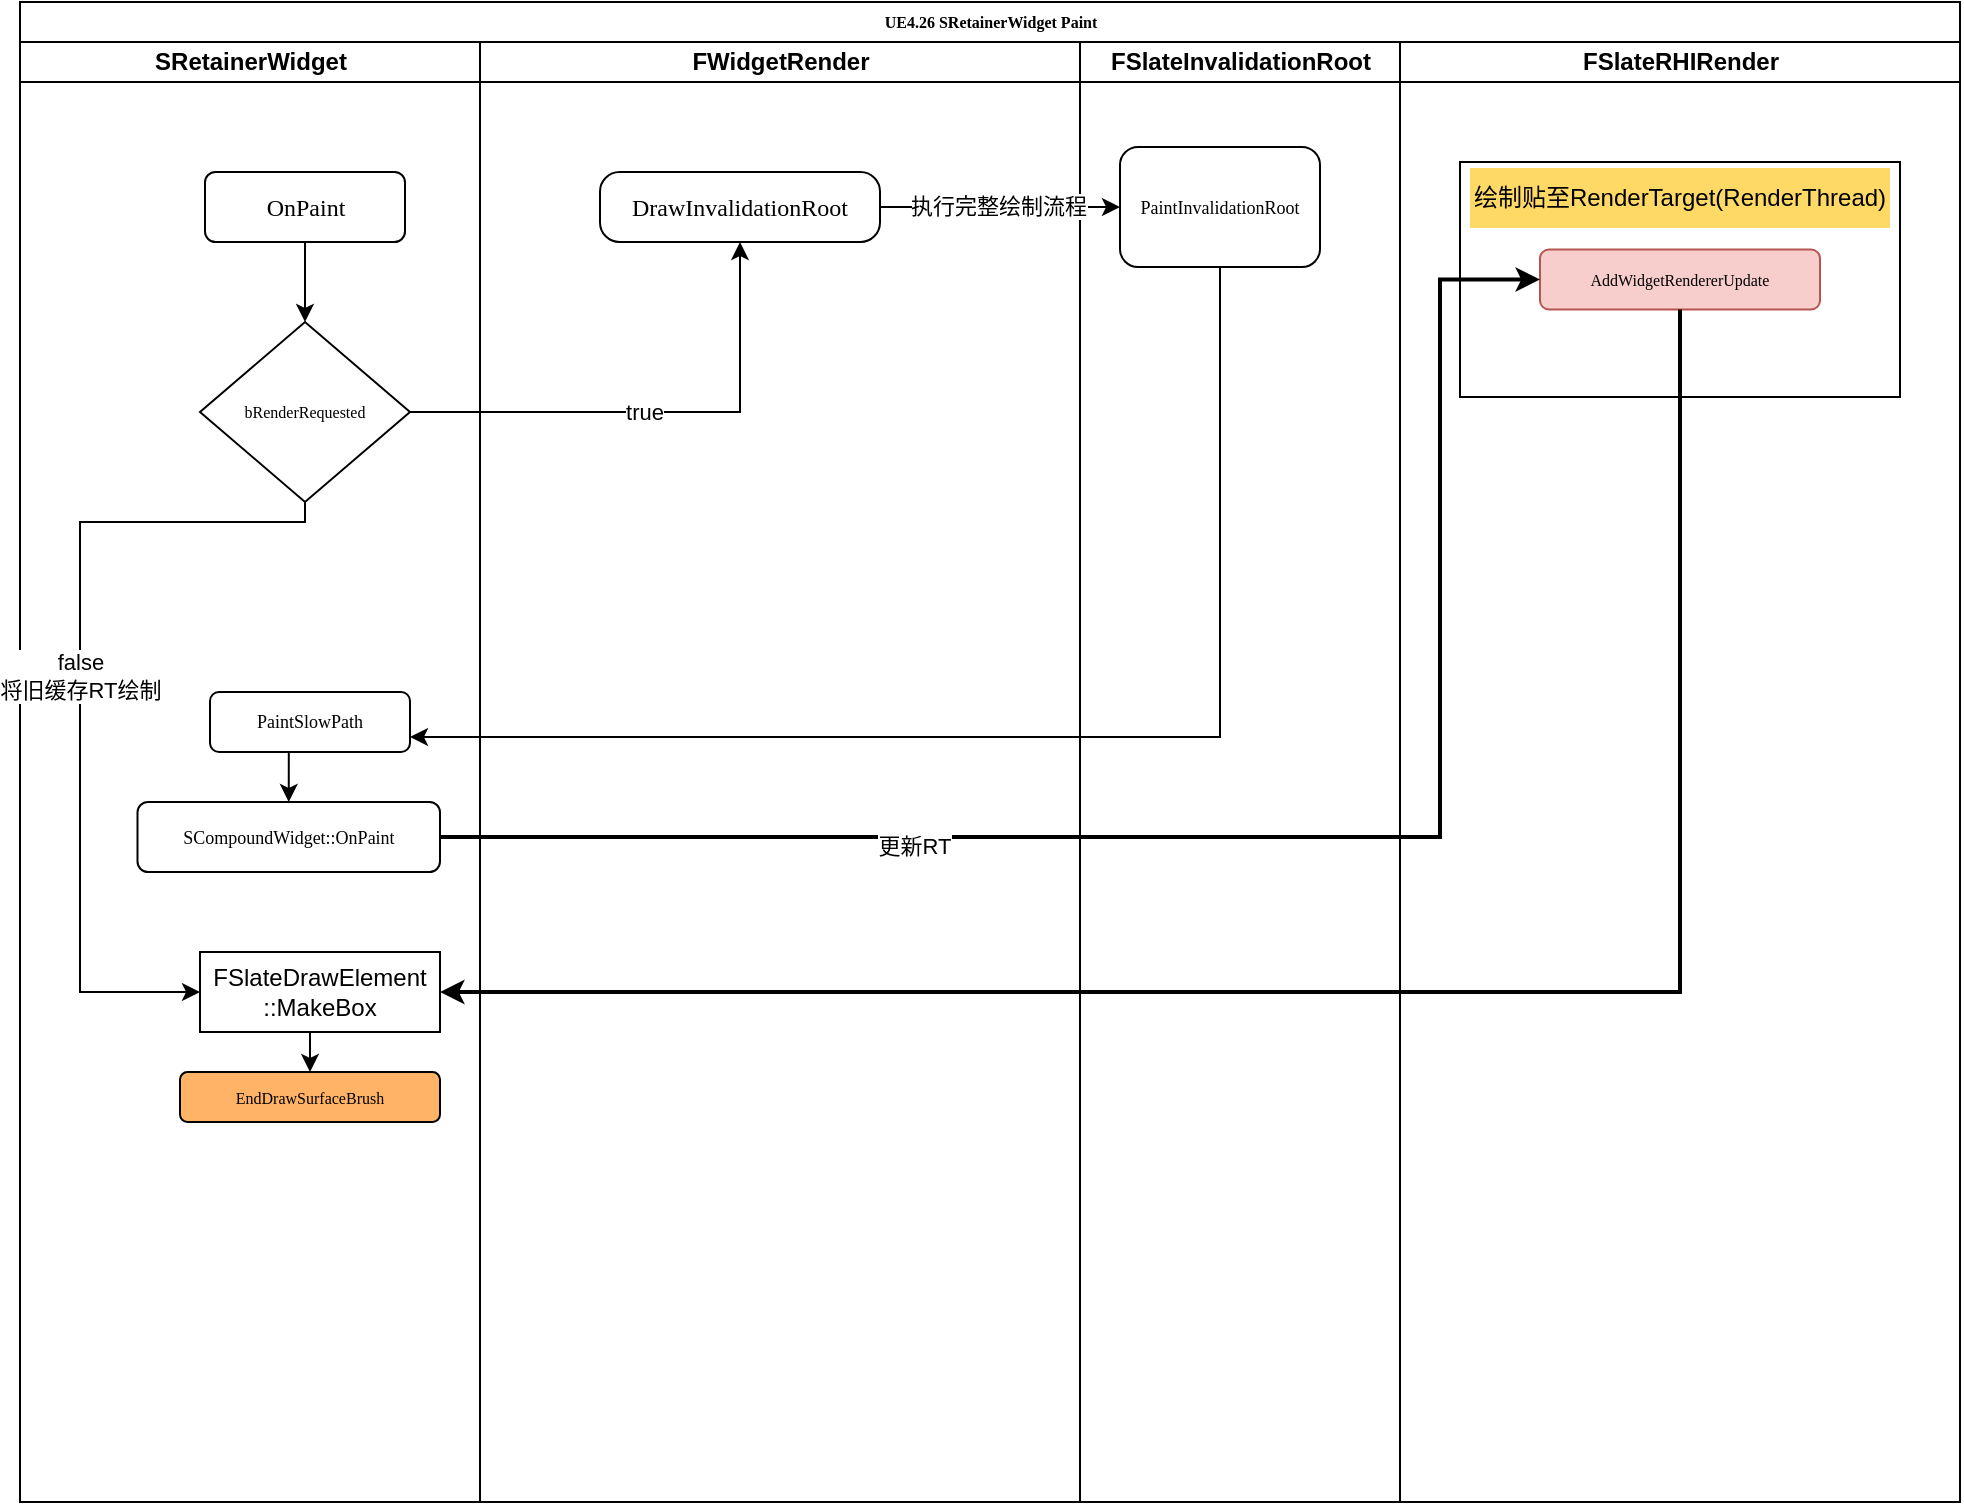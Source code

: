 <mxfile version="26.0.6">
  <diagram name="Page-1" id="74e2e168-ea6b-b213-b513-2b3c1d86103e">
    <mxGraphModel dx="1434" dy="866" grid="1" gridSize="10" guides="1" tooltips="1" connect="1" arrows="1" fold="1" page="1" pageScale="1" pageWidth="1100" pageHeight="850" background="none" math="0" shadow="0">
      <root>
        <mxCell id="0" />
        <mxCell id="1" parent="0" />
        <mxCell id="77e6c97f196da883-1" value="UE4.26 SRetainerWidget Paint" style="swimlane;html=1;childLayout=stackLayout;startSize=20;rounded=0;shadow=0;labelBackgroundColor=none;strokeWidth=1;fontFamily=Verdana;fontSize=8;align=center;" parent="1" vertex="1">
          <mxGeometry x="30" y="70" width="970" height="750" as="geometry" />
        </mxCell>
        <mxCell id="77e6c97f196da883-2" value="SRetainerWidget" style="swimlane;html=1;startSize=20;" parent="77e6c97f196da883-1" vertex="1">
          <mxGeometry y="20" width="230" height="730" as="geometry" />
        </mxCell>
        <mxCell id="1aP6Pm_1GpO8_lUHxNCs-5" value="" style="edgeStyle=orthogonalEdgeStyle;rounded=0;orthogonalLoop=1;jettySize=auto;html=1;" edge="1" parent="77e6c97f196da883-2" source="77e6c97f196da883-8" target="1aP6Pm_1GpO8_lUHxNCs-4">
          <mxGeometry relative="1" as="geometry" />
        </mxCell>
        <mxCell id="77e6c97f196da883-8" value="&lt;font style=&quot;font-size: 12px;&quot;&gt;OnPaint&lt;/font&gt;" style="rounded=1;whiteSpace=wrap;html=1;shadow=0;labelBackgroundColor=none;strokeWidth=1;fontFamily=Verdana;fontSize=8;align=center;" parent="77e6c97f196da883-2" vertex="1">
          <mxGeometry x="92.5" y="65" width="100" height="35" as="geometry" />
        </mxCell>
        <mxCell id="1aP6Pm_1GpO8_lUHxNCs-4" value="bRenderRequested" style="rhombus;whiteSpace=wrap;html=1;fontSize=8;fontFamily=Verdana;rounded=1;shadow=0;labelBackgroundColor=none;strokeWidth=1;arcSize=0;" vertex="1" parent="77e6c97f196da883-2">
          <mxGeometry x="90" y="140" width="105" height="90" as="geometry" />
        </mxCell>
        <mxCell id="1aP6Pm_1GpO8_lUHxNCs-60" style="edgeStyle=orthogonalEdgeStyle;rounded=0;orthogonalLoop=1;jettySize=auto;html=1;exitX=0.5;exitY=1;exitDx=0;exitDy=0;entryX=0.5;entryY=0;entryDx=0;entryDy=0;" edge="1" parent="77e6c97f196da883-2" source="1aP6Pm_1GpO8_lUHxNCs-53" target="1aP6Pm_1GpO8_lUHxNCs-55">
          <mxGeometry relative="1" as="geometry" />
        </mxCell>
        <mxCell id="1aP6Pm_1GpO8_lUHxNCs-53" value="&lt;p&gt;&lt;font style=&quot;font-size: 9px;&quot;&gt;PaintSlowPath&lt;/font&gt;&lt;/p&gt;" style="rounded=1;whiteSpace=wrap;html=1;shadow=0;labelBackgroundColor=none;strokeWidth=1;fontFamily=Verdana;fontSize=8;align=center;" vertex="1" parent="77e6c97f196da883-2">
          <mxGeometry x="95" y="325" width="100" height="30" as="geometry" />
        </mxCell>
        <mxCell id="1aP6Pm_1GpO8_lUHxNCs-55" value="&lt;font face=&quot;Verdana&quot; style=&quot;font-size: 9px;&quot;&gt;SCompoundWidget::OnPaint&lt;/font&gt;" style="rounded=1;whiteSpace=wrap;html=1;shadow=0;labelBackgroundColor=none;strokeWidth=1;fontFamily=Verdana;fontSize=8;align=center;" vertex="1" parent="77e6c97f196da883-2">
          <mxGeometry x="58.75" y="380" width="151.25" height="35" as="geometry" />
        </mxCell>
        <mxCell id="77e6c97f196da883-10" value="EndDrawSurfaceBrush" style="rounded=1;whiteSpace=wrap;html=1;shadow=0;labelBackgroundColor=none;strokeWidth=1;fontFamily=Verdana;fontSize=8;align=center;fillColor=#FFB366;" parent="77e6c97f196da883-2" vertex="1">
          <mxGeometry x="80" y="515" width="130" height="25" as="geometry" />
        </mxCell>
        <mxCell id="1aP6Pm_1GpO8_lUHxNCs-49" style="edgeStyle=orthogonalEdgeStyle;rounded=0;orthogonalLoop=1;jettySize=auto;html=1;exitX=0.5;exitY=1;exitDx=0;exitDy=0;entryX=0;entryY=0.5;entryDx=0;entryDy=0;" edge="1" parent="77e6c97f196da883-2" source="1aP6Pm_1GpO8_lUHxNCs-4" target="1aP6Pm_1GpO8_lUHxNCs-73">
          <mxGeometry relative="1" as="geometry">
            <Array as="points">
              <mxPoint x="143" y="240" />
              <mxPoint x="30" y="240" />
              <mxPoint x="30" y="475" />
            </Array>
          </mxGeometry>
        </mxCell>
        <mxCell id="1aP6Pm_1GpO8_lUHxNCs-50" value="false&lt;div&gt;将旧缓存RT绘制&lt;/div&gt;" style="edgeLabel;html=1;align=center;verticalAlign=middle;resizable=0;points=[];" vertex="1" connectable="0" parent="1aP6Pm_1GpO8_lUHxNCs-49">
          <mxGeometry x="-0.045" relative="1" as="geometry">
            <mxPoint as="offset" />
          </mxGeometry>
        </mxCell>
        <mxCell id="1aP6Pm_1GpO8_lUHxNCs-74" style="edgeStyle=orthogonalEdgeStyle;rounded=0;orthogonalLoop=1;jettySize=auto;html=1;exitX=0.5;exitY=1;exitDx=0;exitDy=0;entryX=0.5;entryY=0;entryDx=0;entryDy=0;" edge="1" parent="77e6c97f196da883-2" source="1aP6Pm_1GpO8_lUHxNCs-73" target="77e6c97f196da883-10">
          <mxGeometry relative="1" as="geometry" />
        </mxCell>
        <mxCell id="1aP6Pm_1GpO8_lUHxNCs-73" value="FSlateDrawElement&lt;div&gt;::MakeBox&lt;/div&gt;" style="whiteSpace=wrap;html=1;" vertex="1" parent="77e6c97f196da883-2">
          <mxGeometry x="90" y="455" width="120" height="40" as="geometry" />
        </mxCell>
        <mxCell id="77e6c97f196da883-3" value="FWidgetRender" style="swimlane;html=1;startSize=20;" parent="77e6c97f196da883-1" vertex="1">
          <mxGeometry x="230" y="20" width="300" height="730" as="geometry" />
        </mxCell>
        <mxCell id="77e6c97f196da883-11" value="&lt;span style=&quot;font-size: 12px;&quot;&gt;DrawInvalidationRoot&lt;/span&gt;" style="rounded=1;whiteSpace=wrap;html=1;shadow=0;labelBackgroundColor=none;strokeWidth=1;fontFamily=Verdana;fontSize=8;align=center;arcSize=28;" parent="77e6c97f196da883-3" vertex="1">
          <mxGeometry x="60" y="65" width="140" height="35" as="geometry" />
        </mxCell>
        <mxCell id="77e6c97f196da883-4" value="FSlateInvalidationRoot" style="swimlane;html=1;startSize=20;" parent="77e6c97f196da883-1" vertex="1">
          <mxGeometry x="530" y="20" width="160" height="730" as="geometry" />
        </mxCell>
        <mxCell id="77e6c97f196da883-12" value="&lt;font style=&quot;font-size: 9px;&quot;&gt;PaintInvalidationRoot&lt;/font&gt;" style="rounded=1;whiteSpace=wrap;html=1;shadow=0;labelBackgroundColor=none;strokeWidth=1;fontFamily=Verdana;fontSize=8;align=center;" parent="77e6c97f196da883-4" vertex="1">
          <mxGeometry x="20" y="52.5" width="100" height="60" as="geometry" />
        </mxCell>
        <mxCell id="77e6c97f196da883-5" value="FSlateRHIRender" style="swimlane;html=1;startSize=20;" parent="77e6c97f196da883-1" vertex="1">
          <mxGeometry x="690" y="20" width="280" height="730" as="geometry">
            <mxRectangle x="480" y="20" width="40" height="730" as="alternateBounds" />
          </mxGeometry>
        </mxCell>
        <mxCell id="1aP6Pm_1GpO8_lUHxNCs-79" value="" style="whiteSpace=wrap;html=1;align=center;" vertex="1" parent="77e6c97f196da883-5">
          <mxGeometry x="30" y="60" width="220" height="117.5" as="geometry" />
        </mxCell>
        <mxCell id="1aP6Pm_1GpO8_lUHxNCs-64" value="AddWidgetRendererUpdate" style="rounded=1;whiteSpace=wrap;html=1;shadow=0;labelBackgroundColor=none;strokeWidth=1;fontFamily=Verdana;fontSize=8;align=center;fillColor=#f8cecc;strokeColor=#b85450;" vertex="1" parent="77e6c97f196da883-5">
          <mxGeometry x="70" y="103.75" width="140" height="30" as="geometry" />
        </mxCell>
        <mxCell id="1aP6Pm_1GpO8_lUHxNCs-80" value="绘制贴至RenderTarget(RenderThread)" style="text;html=1;align=center;verticalAlign=middle;whiteSpace=wrap;rounded=0;fillColor=#FFD966;" vertex="1" parent="77e6c97f196da883-5">
          <mxGeometry x="35" y="63" width="210" height="30" as="geometry" />
        </mxCell>
        <mxCell id="1aP6Pm_1GpO8_lUHxNCs-51" style="edgeStyle=orthogonalEdgeStyle;rounded=0;orthogonalLoop=1;jettySize=auto;html=1;exitX=1;exitY=0.5;exitDx=0;exitDy=0;" edge="1" parent="77e6c97f196da883-1" source="1aP6Pm_1GpO8_lUHxNCs-4" target="77e6c97f196da883-11">
          <mxGeometry relative="1" as="geometry" />
        </mxCell>
        <mxCell id="1aP6Pm_1GpO8_lUHxNCs-52" value="true" style="edgeLabel;html=1;align=center;verticalAlign=middle;resizable=0;points=[];" vertex="1" connectable="0" parent="1aP6Pm_1GpO8_lUHxNCs-51">
          <mxGeometry x="-0.078" relative="1" as="geometry">
            <mxPoint x="1" as="offset" />
          </mxGeometry>
        </mxCell>
        <mxCell id="1aP6Pm_1GpO8_lUHxNCs-3" style="edgeStyle=orthogonalEdgeStyle;rounded=0;orthogonalLoop=1;jettySize=auto;html=1;exitX=1;exitY=0.5;exitDx=0;exitDy=0;entryX=0;entryY=0.5;entryDx=0;entryDy=0;" edge="1" parent="77e6c97f196da883-1" source="77e6c97f196da883-11" target="77e6c97f196da883-12">
          <mxGeometry relative="1" as="geometry" />
        </mxCell>
        <mxCell id="1aP6Pm_1GpO8_lUHxNCs-69" value="执行完整绘制流程" style="edgeLabel;html=1;align=center;verticalAlign=middle;resizable=0;points=[];" vertex="1" connectable="0" parent="1aP6Pm_1GpO8_lUHxNCs-3">
          <mxGeometry x="-0.028" y="1" relative="1" as="geometry">
            <mxPoint as="offset" />
          </mxGeometry>
        </mxCell>
        <mxCell id="1aP6Pm_1GpO8_lUHxNCs-59" style="edgeStyle=orthogonalEdgeStyle;rounded=0;orthogonalLoop=1;jettySize=auto;html=1;exitX=0.5;exitY=1;exitDx=0;exitDy=0;entryX=1;entryY=0.75;entryDx=0;entryDy=0;" edge="1" parent="77e6c97f196da883-1" source="77e6c97f196da883-12" target="1aP6Pm_1GpO8_lUHxNCs-53">
          <mxGeometry relative="1" as="geometry" />
        </mxCell>
        <mxCell id="1aP6Pm_1GpO8_lUHxNCs-70" style="edgeStyle=orthogonalEdgeStyle;rounded=0;orthogonalLoop=1;jettySize=auto;html=1;exitX=0.5;exitY=1;exitDx=0;exitDy=0;entryX=1;entryY=0.5;entryDx=0;entryDy=0;strokeWidth=2;" edge="1" parent="77e6c97f196da883-1" source="1aP6Pm_1GpO8_lUHxNCs-64" target="1aP6Pm_1GpO8_lUHxNCs-73">
          <mxGeometry relative="1" as="geometry" />
        </mxCell>
        <mxCell id="1aP6Pm_1GpO8_lUHxNCs-66" style="edgeStyle=orthogonalEdgeStyle;rounded=0;orthogonalLoop=1;jettySize=auto;html=1;exitX=1;exitY=0.5;exitDx=0;exitDy=0;entryX=0;entryY=0.5;entryDx=0;entryDy=0;fontStyle=1;strokeWidth=2;" edge="1" parent="77e6c97f196da883-1" source="1aP6Pm_1GpO8_lUHxNCs-55" target="1aP6Pm_1GpO8_lUHxNCs-64">
          <mxGeometry relative="1" as="geometry">
            <Array as="points">
              <mxPoint x="710" y="418" />
              <mxPoint x="710" y="139" />
            </Array>
          </mxGeometry>
        </mxCell>
        <mxCell id="1aP6Pm_1GpO8_lUHxNCs-67" value="更新RT" style="edgeLabel;html=1;align=center;verticalAlign=middle;resizable=0;points=[];" vertex="1" connectable="0" parent="1aP6Pm_1GpO8_lUHxNCs-66">
          <mxGeometry x="-0.426" y="-4" relative="1" as="geometry">
            <mxPoint x="-1" as="offset" />
          </mxGeometry>
        </mxCell>
      </root>
    </mxGraphModel>
  </diagram>
</mxfile>
